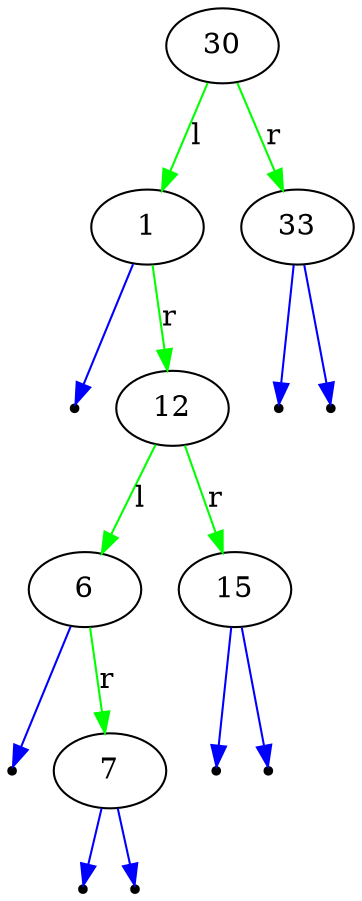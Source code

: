 digraph G {
   30 -> 1[label="l" color = green]
   null0[shape=point]
   1 -> null0[color = blue]
   1 -> 12[label="r" color = green]
   12 -> 6[label="l" color = green]
   null1[shape=point]
   6 -> null1[color = blue]
   6 -> 7[label="r" color = green]
   null2[shape=point]
   7 -> null2[color = blue]
   null3[shape=point]
   7 -> null3[color = blue]
   12 -> 15[label="r" color = green]
   null4[shape=point]
   15 -> null4[color = blue]
   null5[shape=point]
   15 -> null5[color = blue]
   30 -> 33[label="r" color = green]
   null6[shape=point]
   33 -> null6[color = blue]
   null7[shape=point]
   33 -> null7[color = blue]
}
